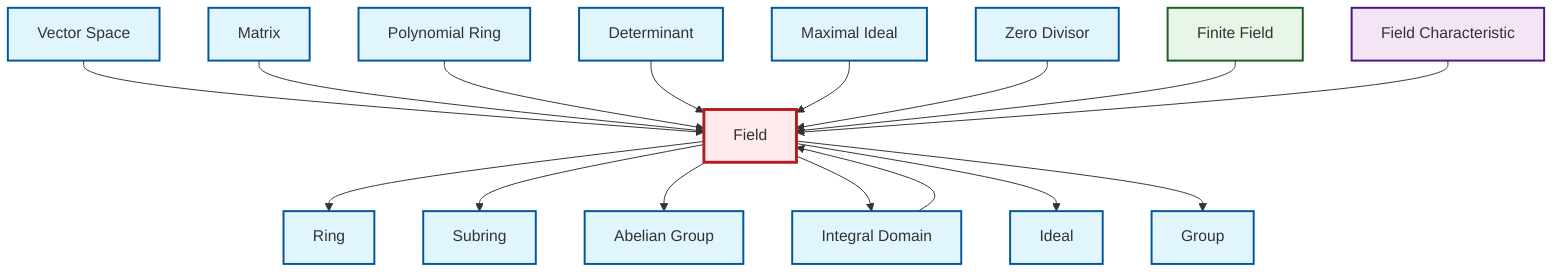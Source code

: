 graph TD
    classDef definition fill:#e1f5fe,stroke:#01579b,stroke-width:2px
    classDef theorem fill:#f3e5f5,stroke:#4a148c,stroke-width:2px
    classDef axiom fill:#fff3e0,stroke:#e65100,stroke-width:2px
    classDef example fill:#e8f5e9,stroke:#1b5e20,stroke-width:2px
    classDef current fill:#ffebee,stroke:#b71c1c,stroke-width:3px
    def-ring["Ring"]:::definition
    def-vector-space["Vector Space"]:::definition
    def-matrix["Matrix"]:::definition
    def-abelian-group["Abelian Group"]:::definition
    def-ideal["Ideal"]:::definition
    def-integral-domain["Integral Domain"]:::definition
    def-polynomial-ring["Polynomial Ring"]:::definition
    ex-finite-field["Finite Field"]:::example
    def-determinant["Determinant"]:::definition
    def-field["Field"]:::definition
    def-maximal-ideal["Maximal Ideal"]:::definition
    def-zero-divisor["Zero Divisor"]:::definition
    thm-field-characteristic["Field Characteristic"]:::theorem
    def-group["Group"]:::definition
    def-subring["Subring"]:::definition
    def-integral-domain --> def-field
    def-field --> def-ring
    def-field --> def-subring
    def-field --> def-abelian-group
    def-vector-space --> def-field
    def-field --> def-integral-domain
    def-matrix --> def-field
    def-polynomial-ring --> def-field
    def-determinant --> def-field
    def-field --> def-ideal
    def-maximal-ideal --> def-field
    def-zero-divisor --> def-field
    ex-finite-field --> def-field
    thm-field-characteristic --> def-field
    def-field --> def-group
    class def-field current